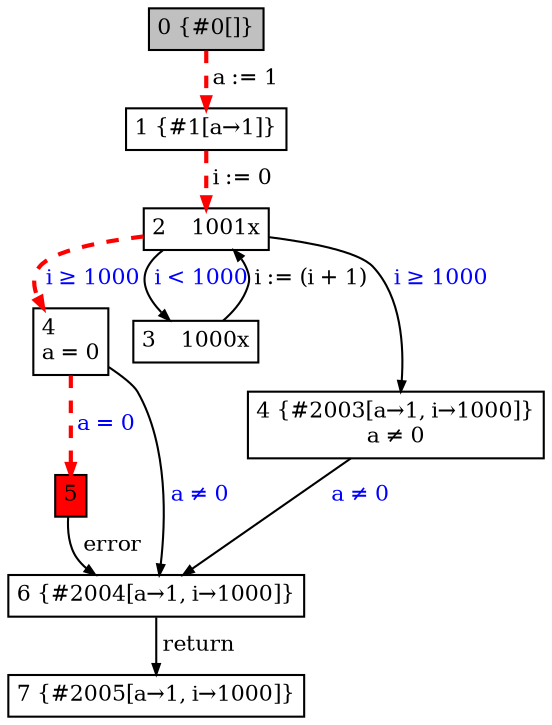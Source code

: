 digraph {
	ranksep=0.10
	nodesep=0.12
	node[fontsize=10.5,shape=box,height=0.02,width=0.02,margin="0.05,0.05"]
	edge[fontsize=10.5,arrowsize=0.5]

	0 [label="0 {#0[]}",style=filled,fillcolor=gray]
	1 [label="7 {#2005[a→1, i→1000]}"]
	2 [label="1 {#1[a→1]}"]
	3 [label="5",style=filled,fillcolor=red]
	4 [label="4\la = 0"]
	5 [label="6 {#2004[a→1, i→1000]}"]
	6 [label="2    1001x"]
	7 [label="3    1000x"]
	8 [label="4 {#2003[a→1, i→1000]}\la ≠ 0"]


	6->4[label=" i ≥ 1000",fontcolor="#0000FF", color="#FF0000", style="bold,dashed"]
	3->5[label=" error"]
	0->2[label=" a := 1", color="#FF0000", style="bold,dashed"]
	5->1[label=" return"]
	6->7[label=" i < 1000",fontcolor="#0000FF"]
	8->5[label=" a ≠ 0",fontcolor="#0000FF"]
	4->5[label=" a ≠ 0",fontcolor="#0000FF"]
	2->6[label=" i := 0", color="#FF0000", style="bold,dashed"]
	6->8[label=" i ≥ 1000",fontcolor="#0000FF"]
	4->3[label=" a = 0",fontcolor="#0000FF", color="#FF0000", style="bold,dashed"]
	7->6[label=" i := (i + 1)"]
}